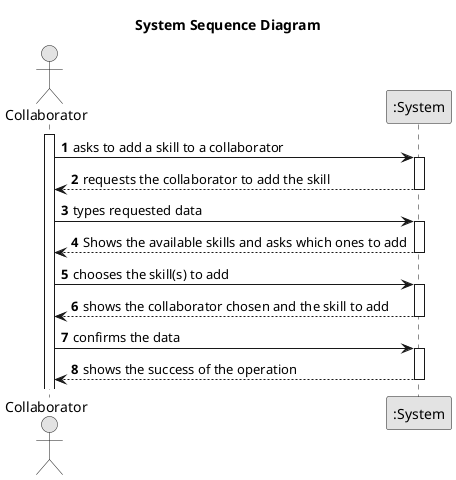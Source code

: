 @startuml
skinparam monochrome true
skinparam packageStyle rectangle
skinparam shadowing false

title System Sequence Diagram

autonumber

actor "Collaborator" as Employee
participant ":System" as System

activate Employee

    Employee -> System : asks to add a skill to a collaborator
    activate System


    System --> Employee : requests the collaborator to add the skill
    deactivate System

    Employee -> System : types requested data
    activate System

    System --> Employee : Shows the available skills and asks which ones to add
    deactivate System

    Employee -> System : chooses the skill(s) to add
    activate System

    System --> Employee : shows the collaborator chosen and the skill to add
    deactivate System

    Employee -> System : confirms the data
    activate System

    System --> Employee : shows the success of the operation
    deactivate System

@enduml
